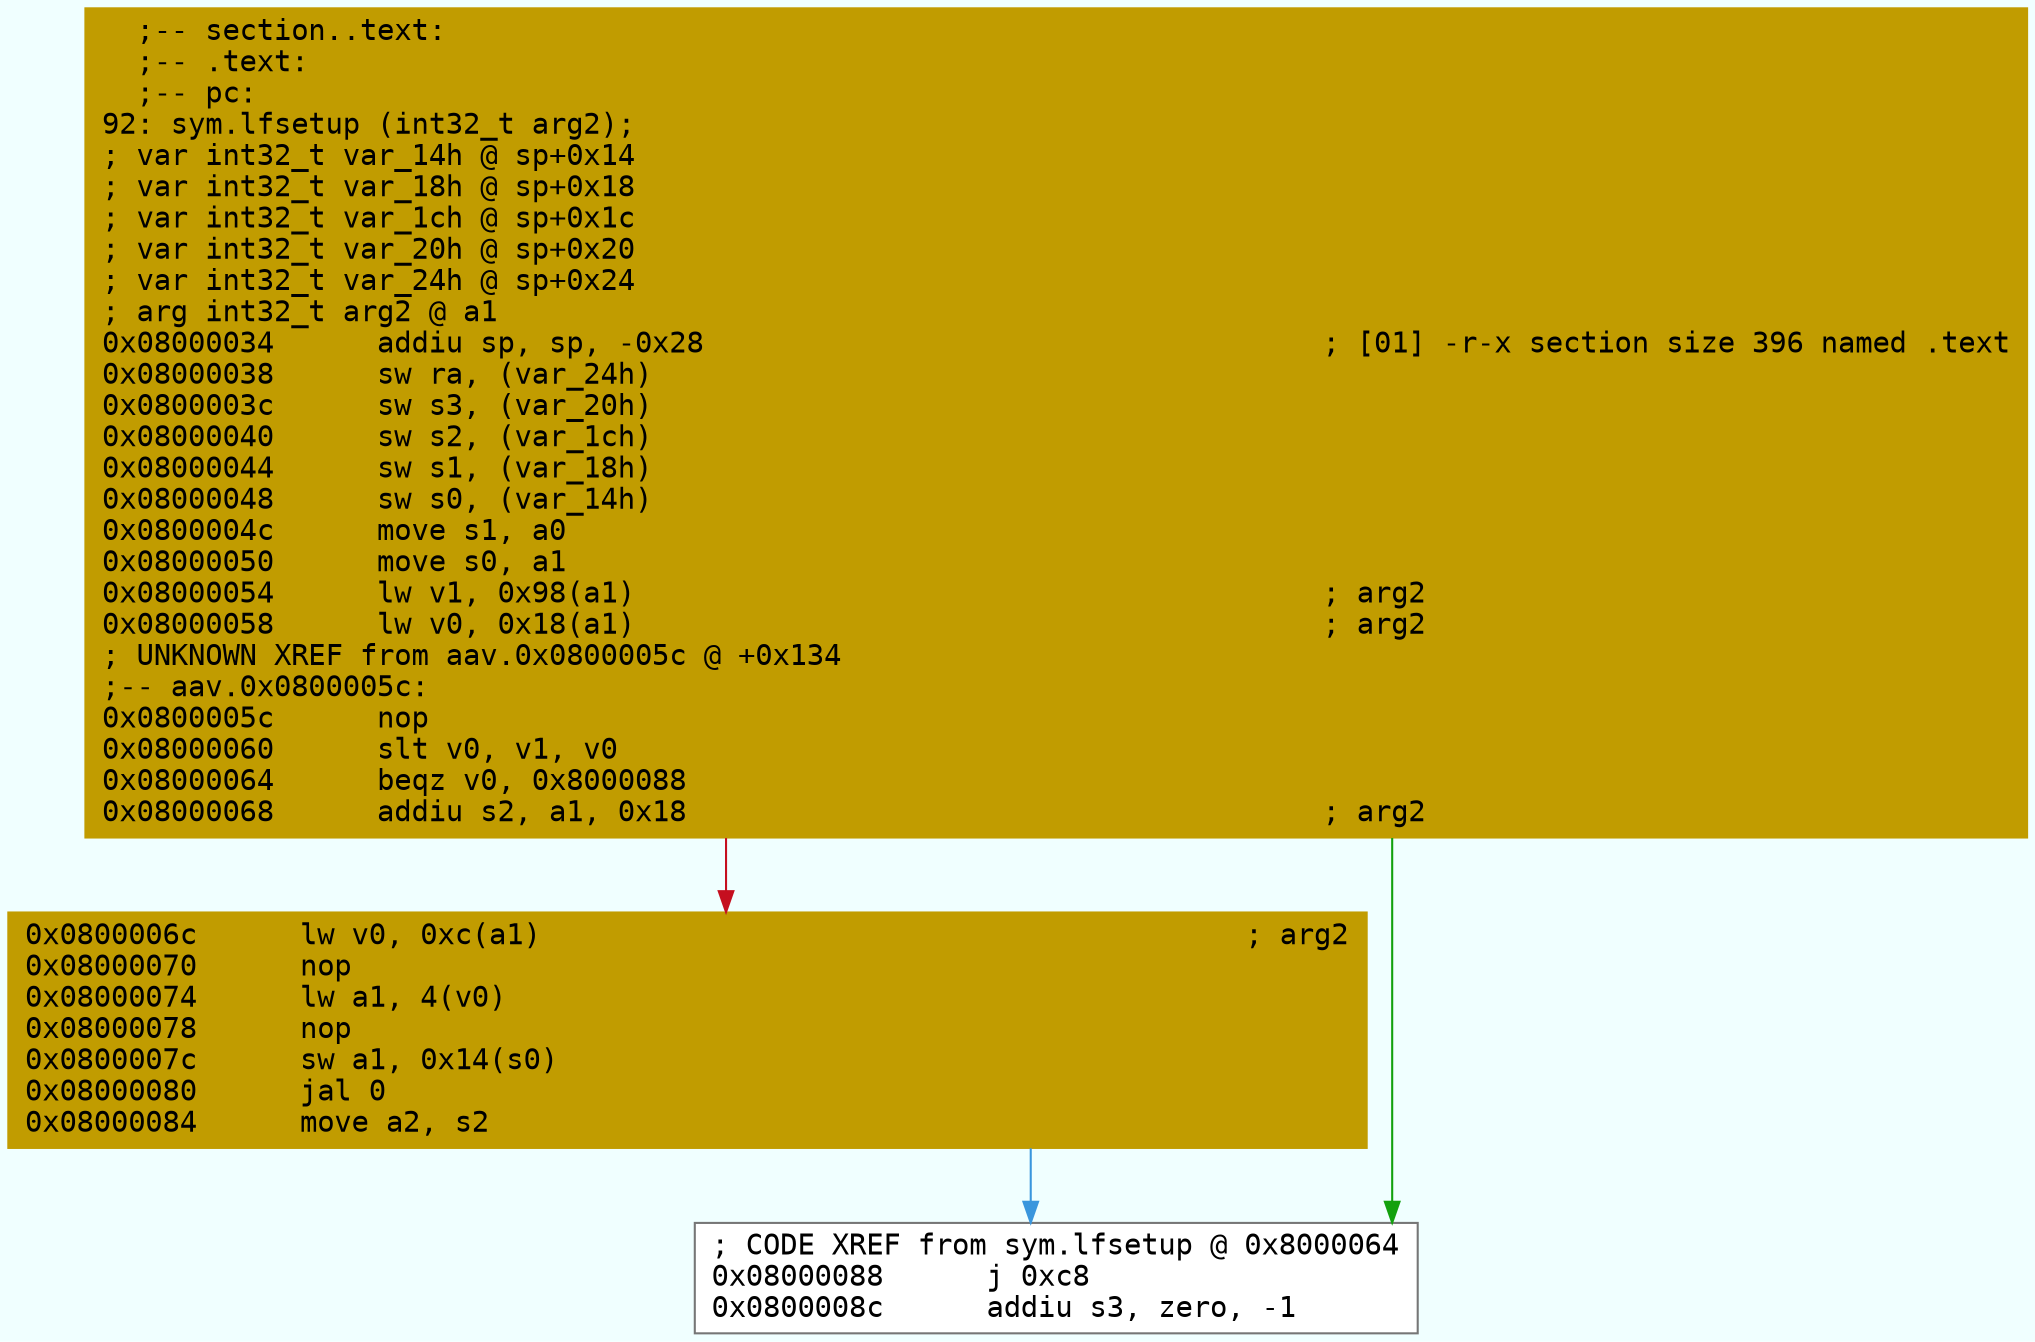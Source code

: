 digraph code {
	graph [bgcolor=azure fontsize=8 fontname="Courier" splines="ortho"];
	node [fillcolor=gray style=filled shape=box];
	edge [arrowhead="normal"];
	"0x08000034" [URL="sym.lfsetup/0x08000034", fillcolor="#c19c00",color="#c19c00", fontname="Courier",label="  ;-- section..text:\l  ;-- .text:\l  ;-- pc:\l92: sym.lfsetup (int32_t arg2);\l; var int32_t var_14h @ sp+0x14\l; var int32_t var_18h @ sp+0x18\l; var int32_t var_1ch @ sp+0x1c\l; var int32_t var_20h @ sp+0x20\l; var int32_t var_24h @ sp+0x24\l; arg int32_t arg2 @ a1\l0x08000034      addiu sp, sp, -0x28                                    ; [01] -r-x section size 396 named .text\l0x08000038      sw ra, (var_24h)\l0x0800003c      sw s3, (var_20h)\l0x08000040      sw s2, (var_1ch)\l0x08000044      sw s1, (var_18h)\l0x08000048      sw s0, (var_14h)\l0x0800004c      move s1, a0\l0x08000050      move s0, a1\l0x08000054      lw v1, 0x98(a1)                                        ; arg2\l0x08000058      lw v0, 0x18(a1)                                        ; arg2\l; UNKNOWN XREF from aav.0x0800005c @ +0x134\l;-- aav.0x0800005c:\l0x0800005c      nop\l0x08000060      slt v0, v1, v0\l0x08000064      beqz v0, 0x8000088\l0x08000068      addiu s2, a1, 0x18                                     ; arg2\l"]
	"0x0800006c" [URL="sym.lfsetup/0x0800006c", fillcolor="#c19c00",color="#c19c00", fontname="Courier",label="0x0800006c      lw v0, 0xc(a1)                                         ; arg2\l0x08000070      nop\l0x08000074      lw a1, 4(v0)\l0x08000078      nop\l0x0800007c      sw a1, 0x14(s0)\l0x08000080      jal 0\l0x08000084      move a2, s2\l"]
	"0x08000088" [URL="sym.lfsetup/0x08000088", fillcolor="white",color="#767676", fontname="Courier",label="; CODE XREF from sym.lfsetup @ 0x8000064\l0x08000088      j 0xc8\l0x0800008c      addiu s3, zero, -1\l"]
        "0x08000034" -> "0x08000088" [color="#13a10e"];
        "0x08000034" -> "0x0800006c" [color="#c50f1f"];
        "0x0800006c" -> "0x08000088" [color="#3a96dd"];
}
